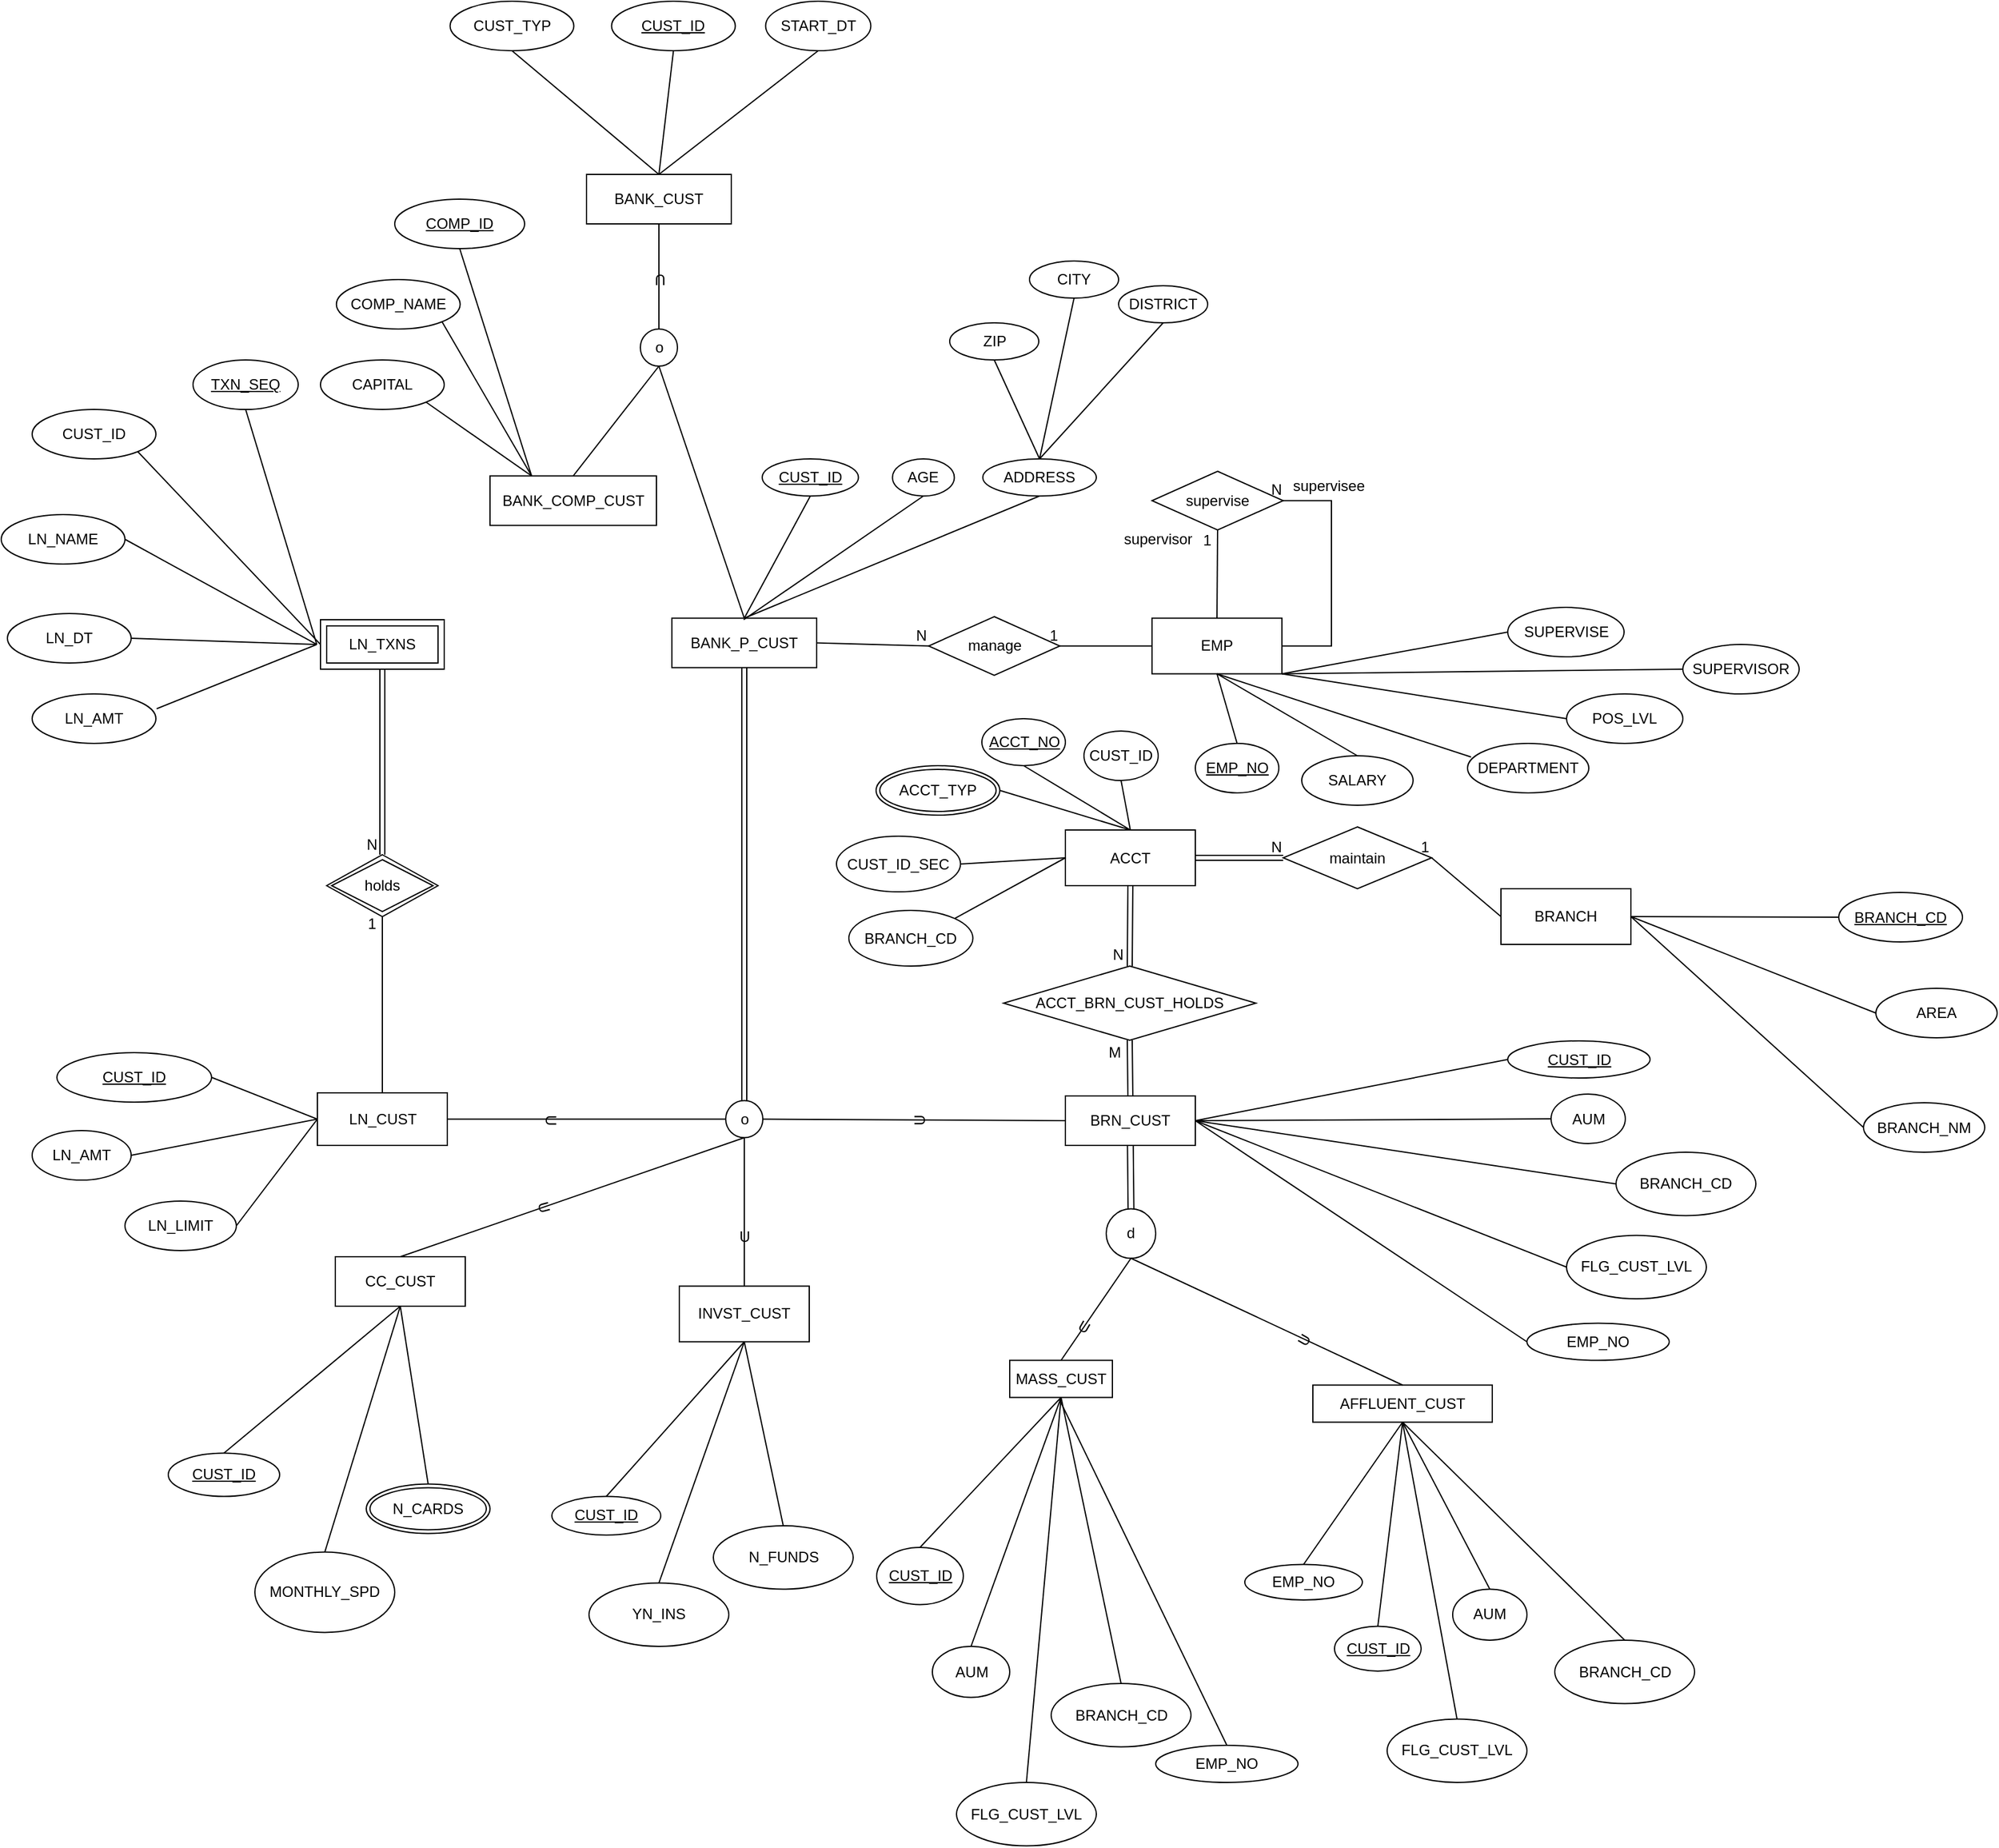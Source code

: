 <mxfile version="21.1.1" type="github">
  <diagram id="R2lEEEUBdFMjLlhIrx00" name="Page-1">
    <mxGraphModel dx="1760" dy="1614" grid="1" gridSize="10" guides="1" tooltips="1" connect="1" arrows="0" fold="1" page="1" pageScale="1" pageWidth="850" pageHeight="1100" math="0" shadow="0" extFonts="Permanent Marker^https://fonts.googleapis.com/css?family=Permanent+Marker">
      <root>
        <mxCell id="0" />
        <mxCell id="1" parent="0" />
        <mxCell id="X_ObQz0MvqeAvcVC8B-2-1" value="BANK_P_CUST" style="rounded=0;whiteSpace=wrap;html=1;" parent="1" vertex="1">
          <mxGeometry x="367" y="238.75" width="117" height="40" as="geometry" />
        </mxCell>
        <mxCell id="X_ObQz0MvqeAvcVC8B-2-3" value="CC_CUST" style="rounded=0;whiteSpace=wrap;html=1;" parent="1" vertex="1">
          <mxGeometry x="95" y="755" width="105" height="40" as="geometry" />
        </mxCell>
        <mxCell id="X_ObQz0MvqeAvcVC8B-2-4" value="BRN_CUST" style="rounded=0;whiteSpace=wrap;html=1;" parent="1" vertex="1">
          <mxGeometry x="685" y="625" width="105" height="40" as="geometry" />
        </mxCell>
        <mxCell id="X_ObQz0MvqeAvcVC8B-2-5" value="INVST_CUST" style="rounded=0;whiteSpace=wrap;html=1;" parent="1" vertex="1">
          <mxGeometry x="373" y="778.75" width="105" height="45" as="geometry" />
        </mxCell>
        <mxCell id="X_ObQz0MvqeAvcVC8B-2-6" value="o" style="ellipse;whiteSpace=wrap;html=1;aspect=fixed;" parent="1" vertex="1">
          <mxGeometry x="410.5" y="628.75" width="30" height="30" as="geometry" />
        </mxCell>
        <mxCell id="X_ObQz0MvqeAvcVC8B-2-7" value="" style="endArrow=none;html=1;rounded=0;entryX=0;entryY=0.5;entryDx=0;entryDy=0;exitX=1;exitY=0.5;exitDx=0;exitDy=0;" parent="1" source="X_ObQz0MvqeAvcVC8B-2-35" target="X_ObQz0MvqeAvcVC8B-2-6" edge="1">
          <mxGeometry width="50" height="50" relative="1" as="geometry">
            <mxPoint x="270" y="542.5" as="sourcePoint" />
            <mxPoint x="480" y="542.5" as="targetPoint" />
          </mxGeometry>
        </mxCell>
        <mxCell id="X_ObQz0MvqeAvcVC8B-2-8" value="" style="endArrow=none;html=1;rounded=0;entryX=0.5;entryY=1;entryDx=0;entryDy=0;exitX=0.5;exitY=0;exitDx=0;exitDy=0;" parent="1" source="X_ObQz0MvqeAvcVC8B-2-3" target="X_ObQz0MvqeAvcVC8B-2-6" edge="1">
          <mxGeometry width="50" height="50" relative="1" as="geometry">
            <mxPoint x="445" y="710" as="sourcePoint" />
            <mxPoint x="495" y="660" as="targetPoint" />
          </mxGeometry>
        </mxCell>
        <mxCell id="X_ObQz0MvqeAvcVC8B-2-11" value="" style="shape=link;html=1;rounded=0;entryX=0.5;entryY=1;entryDx=0;entryDy=0;exitX=0.5;exitY=0;exitDx=0;exitDy=0;" parent="1" source="X_ObQz0MvqeAvcVC8B-2-6" target="X_ObQz0MvqeAvcVC8B-2-1" edge="1">
          <mxGeometry width="100" relative="1" as="geometry">
            <mxPoint x="410" y="400" as="sourcePoint" />
            <mxPoint x="510" y="400" as="targetPoint" />
          </mxGeometry>
        </mxCell>
        <mxCell id="X_ObQz0MvqeAvcVC8B-2-12" value="&lt;u&gt;CUST_ID&lt;/u&gt;" style="ellipse;whiteSpace=wrap;html=1;" parent="1" vertex="1">
          <mxGeometry x="440" y="110" width="77.75" height="30" as="geometry" />
        </mxCell>
        <mxCell id="X_ObQz0MvqeAvcVC8B-2-13" value="AGE" style="ellipse;whiteSpace=wrap;html=1;" parent="1" vertex="1">
          <mxGeometry x="545.25" y="110" width="50" height="30" as="geometry" />
        </mxCell>
        <mxCell id="X_ObQz0MvqeAvcVC8B-2-14" value="ADDRESS" style="ellipse;whiteSpace=wrap;html=1;" parent="1" vertex="1">
          <mxGeometry x="618.25" y="110" width="91.75" height="30" as="geometry" />
        </mxCell>
        <mxCell id="X_ObQz0MvqeAvcVC8B-2-15" value="" style="endArrow=none;html=1;rounded=0;entryX=0.5;entryY=1;entryDx=0;entryDy=0;exitX=0.5;exitY=0;exitDx=0;exitDy=0;" parent="1" source="X_ObQz0MvqeAvcVC8B-2-1" target="X_ObQz0MvqeAvcVC8B-2-12" edge="1">
          <mxGeometry width="50" height="50" relative="1" as="geometry">
            <mxPoint x="430" y="420" as="sourcePoint" />
            <mxPoint x="480" y="370" as="targetPoint" />
          </mxGeometry>
        </mxCell>
        <mxCell id="X_ObQz0MvqeAvcVC8B-2-16" value="" style="endArrow=none;html=1;rounded=0;entryX=0.5;entryY=1;entryDx=0;entryDy=0;" parent="1" target="X_ObQz0MvqeAvcVC8B-2-13" edge="1">
          <mxGeometry width="50" height="50" relative="1" as="geometry">
            <mxPoint x="425" y="240" as="sourcePoint" />
            <mxPoint x="358" y="200" as="targetPoint" />
          </mxGeometry>
        </mxCell>
        <mxCell id="X_ObQz0MvqeAvcVC8B-2-17" value="" style="endArrow=none;html=1;rounded=0;entryX=0.5;entryY=1;entryDx=0;entryDy=0;exitX=0.5;exitY=0;exitDx=0;exitDy=0;" parent="1" source="X_ObQz0MvqeAvcVC8B-2-1" target="X_ObQz0MvqeAvcVC8B-2-14" edge="1">
          <mxGeometry width="50" height="50" relative="1" as="geometry">
            <mxPoint x="435" y="250" as="sourcePoint" />
            <mxPoint x="435" y="200" as="targetPoint" />
          </mxGeometry>
        </mxCell>
        <mxCell id="X_ObQz0MvqeAvcVC8B-2-24" value="d" style="ellipse;whiteSpace=wrap;html=1;aspect=fixed;" parent="1" vertex="1">
          <mxGeometry x="718" y="716.25" width="40" height="40" as="geometry" />
        </mxCell>
        <mxCell id="X_ObQz0MvqeAvcVC8B-2-25" value="MASS_CUST" style="rounded=0;whiteSpace=wrap;html=1;" parent="1" vertex="1">
          <mxGeometry x="640" y="838.75" width="83" height="30" as="geometry" />
        </mxCell>
        <mxCell id="X_ObQz0MvqeAvcVC8B-2-26" value="AFFLUENT_CUST" style="rounded=0;whiteSpace=wrap;html=1;" parent="1" vertex="1">
          <mxGeometry x="885" y="858.75" width="145" height="30" as="geometry" />
        </mxCell>
        <mxCell id="X_ObQz0MvqeAvcVC8B-2-27" value="" style="shape=link;html=1;rounded=0;entryX=0.5;entryY=1;entryDx=0;entryDy=0;width=4.667;exitX=0.5;exitY=0;exitDx=0;exitDy=0;" parent="1" source="X_ObQz0MvqeAvcVC8B-2-24" target="X_ObQz0MvqeAvcVC8B-2-4" edge="1">
          <mxGeometry width="100" relative="1" as="geometry">
            <mxPoint x="738" y="720" as="sourcePoint" />
            <mxPoint x="681" y="495" as="targetPoint" />
          </mxGeometry>
        </mxCell>
        <mxCell id="X_ObQz0MvqeAvcVC8B-2-28" value="" style="endArrow=none;html=1;rounded=0;entryX=0.5;entryY=1;entryDx=0;entryDy=0;exitX=0.5;exitY=0;exitDx=0;exitDy=0;" parent="1" source="X_ObQz0MvqeAvcVC8B-2-25" target="X_ObQz0MvqeAvcVC8B-2-24" edge="1">
          <mxGeometry width="50" height="50" relative="1" as="geometry">
            <mxPoint x="645" y="823.75" as="sourcePoint" />
            <mxPoint x="703" y="768.75" as="targetPoint" />
          </mxGeometry>
        </mxCell>
        <mxCell id="X_ObQz0MvqeAvcVC8B-2-35" value="LN_CUST" style="rounded=0;whiteSpace=wrap;html=1;" parent="1" vertex="1">
          <mxGeometry x="80.5" y="622.5" width="105" height="42.5" as="geometry" />
        </mxCell>
        <mxCell id="X_ObQz0MvqeAvcVC8B-2-36" value="&lt;u&gt;CUST_ID&lt;/u&gt;" style="ellipse;whiteSpace=wrap;html=1;" parent="1" vertex="1">
          <mxGeometry x="-130" y="590" width="125" height="40" as="geometry" />
        </mxCell>
        <mxCell id="X_ObQz0MvqeAvcVC8B-2-37" value="LN_AMT" style="ellipse;whiteSpace=wrap;html=1;" parent="1" vertex="1">
          <mxGeometry x="-150" y="653" width="80" height="40" as="geometry" />
        </mxCell>
        <mxCell id="X_ObQz0MvqeAvcVC8B-2-38" value="LN_LIMIT" style="ellipse;whiteSpace=wrap;html=1;" parent="1" vertex="1">
          <mxGeometry x="-75" y="710" width="90" height="40" as="geometry" />
        </mxCell>
        <mxCell id="X_ObQz0MvqeAvcVC8B-2-39" value="" style="endArrow=none;html=1;rounded=0;exitX=1;exitY=0.5;exitDx=0;exitDy=0;entryX=0;entryY=0.5;entryDx=0;entryDy=0;" parent="1" source="X_ObQz0MvqeAvcVC8B-2-36" target="X_ObQz0MvqeAvcVC8B-2-35" edge="1">
          <mxGeometry width="50" height="50" relative="1" as="geometry">
            <mxPoint x="425" y="640" as="sourcePoint" />
            <mxPoint x="475" y="590" as="targetPoint" />
          </mxGeometry>
        </mxCell>
        <mxCell id="X_ObQz0MvqeAvcVC8B-2-40" value="" style="endArrow=none;html=1;rounded=0;exitX=1;exitY=0.5;exitDx=0;exitDy=0;entryX=0;entryY=0.5;entryDx=0;entryDy=0;" parent="1" source="X_ObQz0MvqeAvcVC8B-2-37" target="X_ObQz0MvqeAvcVC8B-2-35" edge="1">
          <mxGeometry width="50" height="50" relative="1" as="geometry">
            <mxPoint x="95" y="625" as="sourcePoint" />
            <mxPoint x="135" y="670" as="targetPoint" />
          </mxGeometry>
        </mxCell>
        <mxCell id="X_ObQz0MvqeAvcVC8B-2-41" value="" style="endArrow=none;html=1;rounded=0;exitX=1;exitY=0.5;exitDx=0;exitDy=0;entryX=0;entryY=0.5;entryDx=0;entryDy=0;" parent="1" source="X_ObQz0MvqeAvcVC8B-2-38" target="X_ObQz0MvqeAvcVC8B-2-35" edge="1">
          <mxGeometry width="50" height="50" relative="1" as="geometry">
            <mxPoint x="99" y="678" as="sourcePoint" />
            <mxPoint x="135" y="670" as="targetPoint" />
          </mxGeometry>
        </mxCell>
        <mxCell id="X_ObQz0MvqeAvcVC8B-2-49" value="LN_AMT" style="ellipse;whiteSpace=wrap;html=1;" parent="1" vertex="1">
          <mxGeometry x="-150" y="300" width="100" height="40" as="geometry" />
        </mxCell>
        <mxCell id="X_ObQz0MvqeAvcVC8B-2-53" value="" style="endArrow=none;html=1;rounded=0;exitX=1;exitY=0.5;exitDx=0;exitDy=0;entryX=0;entryY=0.5;entryDx=0;entryDy=0;" parent="1" source="J5DV_cM6mvaHBMB3vJVb-1" edge="1">
          <mxGeometry width="50" height="50" relative="1" as="geometry">
            <mxPoint x="-74.883" y="189.237" as="sourcePoint" />
            <mxPoint x="80" y="260" as="targetPoint" />
          </mxGeometry>
        </mxCell>
        <mxCell id="X_ObQz0MvqeAvcVC8B-2-54" value="" style="endArrow=none;html=1;rounded=0;exitX=1;exitY=0.5;exitDx=0;exitDy=0;entryX=0;entryY=0.5;entryDx=0;entryDy=0;" parent="1" source="X_ObQz0MvqeAvcVC8B-2-110" edge="1">
          <mxGeometry width="50" height="50" relative="1" as="geometry">
            <mxPoint x="40" y="240" as="sourcePoint" />
            <mxPoint x="80" y="260" as="targetPoint" />
          </mxGeometry>
        </mxCell>
        <mxCell id="X_ObQz0MvqeAvcVC8B-2-55" value="" style="endArrow=none;html=1;rounded=0;exitX=1.006;exitY=0.3;exitDx=0;exitDy=0;entryX=0;entryY=0.5;entryDx=0;entryDy=0;exitPerimeter=0;" parent="1" source="X_ObQz0MvqeAvcVC8B-2-49" edge="1">
          <mxGeometry width="50" height="50" relative="1" as="geometry">
            <mxPoint x="50" y="255" as="sourcePoint" />
            <mxPoint x="80" y="260" as="targetPoint" />
          </mxGeometry>
        </mxCell>
        <mxCell id="X_ObQz0MvqeAvcVC8B-2-56" value="&lt;u&gt;CUST_ID&lt;/u&gt;" style="ellipse;whiteSpace=wrap;html=1;" parent="1" vertex="1">
          <mxGeometry x="-40" y="913.75" width="90" height="35" as="geometry" />
        </mxCell>
        <mxCell id="X_ObQz0MvqeAvcVC8B-2-57" value="MONTHLY_SPD" style="ellipse;whiteSpace=wrap;html=1;" parent="1" vertex="1">
          <mxGeometry x="30" y="993.75" width="113" height="65" as="geometry" />
        </mxCell>
        <mxCell id="X_ObQz0MvqeAvcVC8B-2-59" style="edgeStyle=orthogonalEdgeStyle;rounded=0;orthogonalLoop=1;jettySize=auto;html=1;exitX=0.5;exitY=1;exitDx=0;exitDy=0;" parent="1" edge="1">
          <mxGeometry relative="1" as="geometry">
            <mxPoint x="87.5" y="930" as="sourcePoint" />
            <mxPoint x="87.5" y="930" as="targetPoint" />
          </mxGeometry>
        </mxCell>
        <mxCell id="X_ObQz0MvqeAvcVC8B-2-60" value="" style="endArrow=none;html=1;rounded=0;exitX=0.5;exitY=1;exitDx=0;exitDy=0;entryX=0.5;entryY=0;entryDx=0;entryDy=0;" parent="1" source="X_ObQz0MvqeAvcVC8B-2-3" target="X_ObQz0MvqeAvcVC8B-2-56" edge="1">
          <mxGeometry width="50" height="50" relative="1" as="geometry">
            <mxPoint x="-62.5" y="562.5" as="sourcePoint" />
            <mxPoint x="-37.5" y="875" as="targetPoint" />
          </mxGeometry>
        </mxCell>
        <mxCell id="X_ObQz0MvqeAvcVC8B-2-61" value="" style="endArrow=none;html=1;rounded=0;exitX=0.5;exitY=1;exitDx=0;exitDy=0;entryX=0.5;entryY=0;entryDx=0;entryDy=0;" parent="1" source="X_ObQz0MvqeAvcVC8B-2-3" target="X_ObQz0MvqeAvcVC8B-2-57" edge="1">
          <mxGeometry width="50" height="50" relative="1" as="geometry">
            <mxPoint x="215.5" y="745" as="sourcePoint" />
            <mxPoint x="87.5" y="890" as="targetPoint" />
          </mxGeometry>
        </mxCell>
        <mxCell id="X_ObQz0MvqeAvcVC8B-2-62" value="" style="endArrow=none;html=1;rounded=0;entryX=0.5;entryY=0;entryDx=0;entryDy=0;exitX=0.5;exitY=1;exitDx=0;exitDy=0;" parent="1" source="X_ObQz0MvqeAvcVC8B-2-3" target="X_ObQz0MvqeAvcVC8B-2-81" edge="1">
          <mxGeometry width="50" height="50" relative="1" as="geometry">
            <mxPoint x="202.5" y="735" as="sourcePoint" />
            <mxPoint x="157.5" y="780" as="targetPoint" />
          </mxGeometry>
        </mxCell>
        <mxCell id="X_ObQz0MvqeAvcVC8B-2-65" value="&lt;u&gt;CUST_ID&lt;/u&gt;" style="ellipse;whiteSpace=wrap;html=1;" parent="1" vertex="1">
          <mxGeometry x="1042.5" y="580.5" width="115" height="30" as="geometry" />
        </mxCell>
        <mxCell id="X_ObQz0MvqeAvcVC8B-2-66" value="AUM" style="ellipse;whiteSpace=wrap;html=1;" parent="1" vertex="1">
          <mxGeometry x="1077.5" y="623.5" width="60" height="40" as="geometry" />
        </mxCell>
        <mxCell id="X_ObQz0MvqeAvcVC8B-2-68" value="" style="endArrow=none;html=1;rounded=0;entryX=1;entryY=0.5;entryDx=0;entryDy=0;exitX=0;exitY=0.5;exitDx=0;exitDy=0;" parent="1" source="X_ObQz0MvqeAvcVC8B-2-65" target="X_ObQz0MvqeAvcVC8B-2-4" edge="1">
          <mxGeometry width="50" height="50" relative="1" as="geometry">
            <mxPoint x="758" y="765" as="sourcePoint" />
            <mxPoint x="713" y="735" as="targetPoint" />
          </mxGeometry>
        </mxCell>
        <mxCell id="X_ObQz0MvqeAvcVC8B-2-69" value="" style="endArrow=none;html=1;rounded=0;entryX=1;entryY=0.5;entryDx=0;entryDy=0;exitX=0;exitY=0.5;exitDx=0;exitDy=0;" parent="1" source="X_ObQz0MvqeAvcVC8B-2-66" target="X_ObQz0MvqeAvcVC8B-2-4" edge="1">
          <mxGeometry width="50" height="50" relative="1" as="geometry">
            <mxPoint x="820" y="694.5" as="sourcePoint" />
            <mxPoint x="775" y="694.5" as="targetPoint" />
          </mxGeometry>
        </mxCell>
        <mxCell id="X_ObQz0MvqeAvcVC8B-2-71" value="" style="endArrow=none;html=1;rounded=0;entryX=1;entryY=0.5;entryDx=0;entryDy=0;exitX=0;exitY=0.5;exitDx=0;exitDy=0;" parent="1" source="J5DV_cM6mvaHBMB3vJVb-8" target="X_ObQz0MvqeAvcVC8B-2-4" edge="1">
          <mxGeometry width="50" height="50" relative="1" as="geometry">
            <mxPoint x="1057.5" y="690.5" as="sourcePoint" />
            <mxPoint x="800" y="658.75" as="targetPoint" />
          </mxGeometry>
        </mxCell>
        <mxCell id="X_ObQz0MvqeAvcVC8B-2-73" value="ZIP" style="ellipse;whiteSpace=wrap;html=1;" parent="1" vertex="1">
          <mxGeometry x="591.5" width="72" height="30" as="geometry" />
        </mxCell>
        <mxCell id="X_ObQz0MvqeAvcVC8B-2-74" value="CITY" style="ellipse;whiteSpace=wrap;html=1;" parent="1" vertex="1">
          <mxGeometry x="656" y="-50" width="72" height="30" as="geometry" />
        </mxCell>
        <mxCell id="X_ObQz0MvqeAvcVC8B-2-75" value="DISTRICT" style="ellipse;whiteSpace=wrap;html=1;" parent="1" vertex="1">
          <mxGeometry x="728" y="-30" width="72" height="30" as="geometry" />
        </mxCell>
        <mxCell id="X_ObQz0MvqeAvcVC8B-2-77" value="" style="endArrow=none;html=1;rounded=0;exitX=0.5;exitY=1;exitDx=0;exitDy=0;entryX=0.5;entryY=0;entryDx=0;entryDy=0;" parent="1" source="X_ObQz0MvqeAvcVC8B-2-73" target="X_ObQz0MvqeAvcVC8B-2-14" edge="1">
          <mxGeometry width="50" height="50" relative="1" as="geometry">
            <mxPoint x="670.75" y="40" as="sourcePoint" />
            <mxPoint x="695.25" y="120" as="targetPoint" />
          </mxGeometry>
        </mxCell>
        <mxCell id="X_ObQz0MvqeAvcVC8B-2-78" value="" style="endArrow=none;html=1;rounded=0;entryX=0.5;entryY=0;entryDx=0;entryDy=0;exitX=0.5;exitY=1;exitDx=0;exitDy=0;" parent="1" source="X_ObQz0MvqeAvcVC8B-2-74" target="X_ObQz0MvqeAvcVC8B-2-14" edge="1">
          <mxGeometry width="50" height="50" relative="1" as="geometry">
            <mxPoint x="715.25" y="75" as="sourcePoint" />
            <mxPoint x="689.25" y="124" as="targetPoint" />
          </mxGeometry>
        </mxCell>
        <mxCell id="X_ObQz0MvqeAvcVC8B-2-79" value="" style="endArrow=none;html=1;rounded=0;entryX=0.5;entryY=0;entryDx=0;entryDy=0;exitX=0.5;exitY=1;exitDx=0;exitDy=0;" parent="1" source="X_ObQz0MvqeAvcVC8B-2-75" target="X_ObQz0MvqeAvcVC8B-2-14" edge="1">
          <mxGeometry width="50" height="50" relative="1" as="geometry">
            <mxPoint x="715.25" y="115" as="sourcePoint" />
            <mxPoint x="700.25" y="135" as="targetPoint" />
          </mxGeometry>
        </mxCell>
        <mxCell id="X_ObQz0MvqeAvcVC8B-2-81" value="N_CARDS" style="ellipse;shape=doubleEllipse;margin=3;whiteSpace=wrap;html=1;align=center;" parent="1" vertex="1">
          <mxGeometry x="120" y="938.75" width="100" height="40" as="geometry" />
        </mxCell>
        <mxCell id="X_ObQz0MvqeAvcVC8B-2-83" value="&lt;u&gt;CUST_ID&lt;/u&gt;" style="ellipse;whiteSpace=wrap;html=1;" parent="1" vertex="1">
          <mxGeometry x="532.5" y="990" width="70" height="46.25" as="geometry" />
        </mxCell>
        <mxCell id="X_ObQz0MvqeAvcVC8B-2-84" value="AUM" style="ellipse;whiteSpace=wrap;html=1;" parent="1" vertex="1">
          <mxGeometry x="577.5" y="1070" width="62.5" height="41.25" as="geometry" />
        </mxCell>
        <mxCell id="X_ObQz0MvqeAvcVC8B-2-89" value="" style="endArrow=none;html=1;rounded=0;entryX=0.5;entryY=1;entryDx=0;entryDy=0;exitX=0.5;exitY=0;exitDx=0;exitDy=0;" parent="1" source="X_ObQz0MvqeAvcVC8B-2-83" target="X_ObQz0MvqeAvcVC8B-2-25" edge="1">
          <mxGeometry width="50" height="50" relative="1" as="geometry">
            <mxPoint x="575.5" y="878.75" as="sourcePoint" />
            <mxPoint x="627.5" y="848.75" as="targetPoint" />
          </mxGeometry>
        </mxCell>
        <mxCell id="X_ObQz0MvqeAvcVC8B-2-90" value="" style="endArrow=none;html=1;rounded=0;entryX=0.5;entryY=1;entryDx=0;entryDy=0;exitX=0.5;exitY=0;exitDx=0;exitDy=0;" parent="1" source="X_ObQz0MvqeAvcVC8B-2-84" target="X_ObQz0MvqeAvcVC8B-2-25" edge="1">
          <mxGeometry width="50" height="50" relative="1" as="geometry">
            <mxPoint x="640" y="908.75" as="sourcePoint" />
            <mxPoint x="721" y="838.75" as="targetPoint" />
          </mxGeometry>
        </mxCell>
        <mxCell id="X_ObQz0MvqeAvcVC8B-2-91" value="" style="endArrow=none;html=1;rounded=0;entryX=0.5;entryY=1;entryDx=0;entryDy=0;exitX=0.5;exitY=0;exitDx=0;exitDy=0;" parent="1" source="J5DV_cM6mvaHBMB3vJVb-4" target="X_ObQz0MvqeAvcVC8B-2-25" edge="1">
          <mxGeometry width="50" height="50" relative="1" as="geometry">
            <mxPoint x="655.125" y="1150" as="sourcePoint" />
            <mxPoint x="721" y="838.75" as="targetPoint" />
          </mxGeometry>
        </mxCell>
        <mxCell id="X_ObQz0MvqeAvcVC8B-2-92" value="&lt;u&gt;CUST_ID&lt;/u&gt;" style="ellipse;whiteSpace=wrap;html=1;" parent="1" vertex="1">
          <mxGeometry x="902.5" y="1053.75" width="70" height="36.25" as="geometry" />
        </mxCell>
        <mxCell id="X_ObQz0MvqeAvcVC8B-2-94" value="AUM" style="ellipse;whiteSpace=wrap;html=1;" parent="1" vertex="1">
          <mxGeometry x="998" y="1023.75" width="60" height="41.25" as="geometry" />
        </mxCell>
        <mxCell id="X_ObQz0MvqeAvcVC8B-2-95" value="" style="endArrow=none;html=1;rounded=0;entryX=0.5;entryY=1;entryDx=0;entryDy=0;exitX=0.5;exitY=0;exitDx=0;exitDy=0;" parent="1" source="X_ObQz0MvqeAvcVC8B-2-92" target="X_ObQz0MvqeAvcVC8B-2-26" edge="1">
          <mxGeometry width="50" height="50" relative="1" as="geometry">
            <mxPoint x="840" y="928.75" as="sourcePoint" />
            <mxPoint x="851" y="858.75" as="targetPoint" />
          </mxGeometry>
        </mxCell>
        <mxCell id="X_ObQz0MvqeAvcVC8B-2-96" value="" style="endArrow=none;html=1;rounded=0;entryX=0.5;entryY=1;entryDx=0;entryDy=0;exitX=0.5;exitY=0;exitDx=0;exitDy=0;" parent="1" source="J5DV_cM6mvaHBMB3vJVb-7" target="X_ObQz0MvqeAvcVC8B-2-26" edge="1">
          <mxGeometry width="50" height="50" relative="1" as="geometry">
            <mxPoint x="998.75" y="1150" as="sourcePoint" />
            <mxPoint x="948" y="858.75" as="targetPoint" />
          </mxGeometry>
        </mxCell>
        <mxCell id="X_ObQz0MvqeAvcVC8B-2-97" value="" style="endArrow=none;html=1;rounded=0;entryX=0.5;entryY=1;entryDx=0;entryDy=0;exitX=0.5;exitY=0;exitDx=0;exitDy=0;" parent="1" source="X_ObQz0MvqeAvcVC8B-2-94" target="X_ObQz0MvqeAvcVC8B-2-26" edge="1">
          <mxGeometry width="50" height="50" relative="1" as="geometry">
            <mxPoint x="1003" y="928.75" as="sourcePoint" />
            <mxPoint x="948" y="858.75" as="targetPoint" />
            <Array as="points" />
          </mxGeometry>
        </mxCell>
        <mxCell id="X_ObQz0MvqeAvcVC8B-2-98" value="&lt;u&gt;CUST_ID&lt;/u&gt;" style="ellipse;whiteSpace=wrap;html=1;" parent="1" vertex="1">
          <mxGeometry x="270" y="948.75" width="88" height="31.25" as="geometry" />
        </mxCell>
        <mxCell id="X_ObQz0MvqeAvcVC8B-2-99" value="YN_INS" style="ellipse;whiteSpace=wrap;html=1;" parent="1" vertex="1">
          <mxGeometry x="300" y="1018.75" width="113" height="51.25" as="geometry" />
        </mxCell>
        <mxCell id="X_ObQz0MvqeAvcVC8B-2-108" value="LN_TXNS" style="shape=ext;margin=3;double=1;whiteSpace=wrap;html=1;align=center;" parent="1" vertex="1">
          <mxGeometry x="83" y="240" width="100" height="40" as="geometry" />
        </mxCell>
        <mxCell id="X_ObQz0MvqeAvcVC8B-2-110" value="LN_DT" style="ellipse;whiteSpace=wrap;html=1;" parent="1" vertex="1">
          <mxGeometry x="-170" y="235" width="100" height="40" as="geometry" />
        </mxCell>
        <mxCell id="X_ObQz0MvqeAvcVC8B-2-125" value="holds" style="shape=rhombus;double=1;perimeter=rhombusPerimeter;whiteSpace=wrap;html=1;align=center;" parent="1" vertex="1">
          <mxGeometry x="88" y="430" width="90" height="50" as="geometry" />
        </mxCell>
        <mxCell id="X_ObQz0MvqeAvcVC8B-2-126" value="" style="endArrow=none;html=1;rounded=0;exitX=0.5;exitY=0;exitDx=0;exitDy=0;entryX=0.5;entryY=1;entryDx=0;entryDy=0;" parent="1" source="X_ObQz0MvqeAvcVC8B-2-35" target="X_ObQz0MvqeAvcVC8B-2-125" edge="1">
          <mxGeometry relative="1" as="geometry">
            <mxPoint x="175" y="377.5" as="sourcePoint" />
            <mxPoint x="127.5" y="417.4" as="targetPoint" />
          </mxGeometry>
        </mxCell>
        <mxCell id="X_ObQz0MvqeAvcVC8B-2-127" value="1" style="resizable=0;html=1;whiteSpace=wrap;align=right;verticalAlign=bottom;" parent="X_ObQz0MvqeAvcVC8B-2-126" connectable="0" vertex="1">
          <mxGeometry x="1" relative="1" as="geometry">
            <mxPoint x="-4" y="14" as="offset" />
          </mxGeometry>
        </mxCell>
        <mxCell id="X_ObQz0MvqeAvcVC8B-2-128" value="" style="shape=link;html=1;rounded=0;exitX=0.5;exitY=1;exitDx=0;exitDy=0;entryX=0.5;entryY=0;entryDx=0;entryDy=0;" parent="1" source="X_ObQz0MvqeAvcVC8B-2-108" target="X_ObQz0MvqeAvcVC8B-2-125" edge="1">
          <mxGeometry relative="1" as="geometry">
            <mxPoint x="180" y="330" as="sourcePoint" />
            <mxPoint x="340" y="330" as="targetPoint" />
          </mxGeometry>
        </mxCell>
        <mxCell id="X_ObQz0MvqeAvcVC8B-2-129" value="N" style="resizable=0;html=1;whiteSpace=wrap;align=right;verticalAlign=bottom;" parent="X_ObQz0MvqeAvcVC8B-2-128" connectable="0" vertex="1">
          <mxGeometry x="1" relative="1" as="geometry">
            <mxPoint x="-3" as="offset" />
          </mxGeometry>
        </mxCell>
        <mxCell id="X_ObQz0MvqeAvcVC8B-2-130" value="EMP" style="rounded=0;whiteSpace=wrap;html=1;" parent="1" vertex="1">
          <mxGeometry x="755" y="238.75" width="105" height="45" as="geometry" />
        </mxCell>
        <mxCell id="X_ObQz0MvqeAvcVC8B-2-132" value="manage" style="shape=rhombus;perimeter=rhombusPerimeter;whiteSpace=wrap;html=1;align=center;" parent="1" vertex="1">
          <mxGeometry x="574.5" y="237.5" width="106" height="47.5" as="geometry" />
        </mxCell>
        <mxCell id="X_ObQz0MvqeAvcVC8B-2-134" value="" style="endArrow=none;html=1;rounded=0;exitX=1;exitY=0.5;exitDx=0;exitDy=0;entryX=0;entryY=0.5;entryDx=0;entryDy=0;" parent="1" source="X_ObQz0MvqeAvcVC8B-2-1" target="X_ObQz0MvqeAvcVC8B-2-132" edge="1">
          <mxGeometry relative="1" as="geometry">
            <mxPoint x="492.5" y="285" as="sourcePoint" />
            <mxPoint x="652.5" y="285" as="targetPoint" />
          </mxGeometry>
        </mxCell>
        <mxCell id="X_ObQz0MvqeAvcVC8B-2-135" value="N" style="resizable=0;html=1;whiteSpace=wrap;align=right;verticalAlign=bottom;" parent="X_ObQz0MvqeAvcVC8B-2-134" connectable="0" vertex="1">
          <mxGeometry x="1" relative="1" as="geometry" />
        </mxCell>
        <mxCell id="X_ObQz0MvqeAvcVC8B-2-136" value="" style="endArrow=none;html=1;rounded=0;exitX=0;exitY=0.5;exitDx=0;exitDy=0;entryX=1;entryY=0.5;entryDx=0;entryDy=0;" parent="1" source="X_ObQz0MvqeAvcVC8B-2-130" target="X_ObQz0MvqeAvcVC8B-2-132" edge="1">
          <mxGeometry relative="1" as="geometry">
            <mxPoint x="300" y="340" as="sourcePoint" />
            <mxPoint x="460" y="340" as="targetPoint" />
          </mxGeometry>
        </mxCell>
        <mxCell id="X_ObQz0MvqeAvcVC8B-2-137" value="1" style="resizable=0;html=1;whiteSpace=wrap;align=right;verticalAlign=bottom;" parent="X_ObQz0MvqeAvcVC8B-2-136" connectable="0" vertex="1">
          <mxGeometry x="1" relative="1" as="geometry" />
        </mxCell>
        <mxCell id="X_ObQz0MvqeAvcVC8B-2-138" value="supervise" style="shape=rhombus;perimeter=rhombusPerimeter;whiteSpace=wrap;html=1;align=center;" parent="1" vertex="1">
          <mxGeometry x="755" y="120" width="106" height="47.5" as="geometry" />
        </mxCell>
        <mxCell id="X_ObQz0MvqeAvcVC8B-2-146" value="" style="endArrow=none;html=1;rounded=0;entryX=0.5;entryY=1;entryDx=0;entryDy=0;exitX=0.5;exitY=0;exitDx=0;exitDy=0;" parent="1" source="X_ObQz0MvqeAvcVC8B-2-130" target="X_ObQz0MvqeAvcVC8B-2-138" edge="1">
          <mxGeometry relative="1" as="geometry">
            <mxPoint x="740" y="340" as="sourcePoint" />
            <mxPoint x="900" y="340" as="targetPoint" />
          </mxGeometry>
        </mxCell>
        <mxCell id="X_ObQz0MvqeAvcVC8B-2-147" value="1" style="resizable=0;html=1;whiteSpace=wrap;align=right;verticalAlign=bottom;" parent="X_ObQz0MvqeAvcVC8B-2-146" connectable="0" vertex="1">
          <mxGeometry x="1" relative="1" as="geometry">
            <mxPoint x="-4" y="17" as="offset" />
          </mxGeometry>
        </mxCell>
        <mxCell id="X_ObQz0MvqeAvcVC8B-2-148" value="" style="endArrow=none;html=1;rounded=0;entryX=1;entryY=0.5;entryDx=0;entryDy=0;exitX=1;exitY=0.5;exitDx=0;exitDy=0;edgeStyle=orthogonalEdgeStyle;" parent="1" source="X_ObQz0MvqeAvcVC8B-2-130" target="X_ObQz0MvqeAvcVC8B-2-138" edge="1">
          <mxGeometry relative="1" as="geometry">
            <mxPoint x="740" y="340" as="sourcePoint" />
            <mxPoint x="900" y="340" as="targetPoint" />
            <Array as="points">
              <mxPoint x="900" y="261" />
              <mxPoint x="900" y="144" />
            </Array>
          </mxGeometry>
        </mxCell>
        <mxCell id="X_ObQz0MvqeAvcVC8B-2-149" value="N" style="resizable=0;html=1;whiteSpace=wrap;align=right;verticalAlign=bottom;" parent="X_ObQz0MvqeAvcVC8B-2-148" connectable="0" vertex="1">
          <mxGeometry x="1" relative="1" as="geometry" />
        </mxCell>
        <mxCell id="X_ObQz0MvqeAvcVC8B-2-150" value="supervisor" style="text;strokeColor=none;fillColor=none;align=center;verticalAlign=middle;spacingLeft=4;spacingRight=4;overflow=hidden;points=[[0,0.5],[1,0.5]];portConstraint=eastwest;rotatable=0;whiteSpace=wrap;html=1;" parent="1" vertex="1">
          <mxGeometry x="720" y="160" width="80" height="30" as="geometry" />
        </mxCell>
        <mxCell id="X_ObQz0MvqeAvcVC8B-2-151" value="supervisee" style="text;strokeColor=none;fillColor=none;align=center;verticalAlign=middle;spacingLeft=4;spacingRight=4;overflow=hidden;points=[[0,0.5],[1,0.5]];portConstraint=eastwest;rotatable=0;whiteSpace=wrap;html=1;" parent="1" vertex="1">
          <mxGeometry x="858" y="117" width="80" height="30" as="geometry" />
        </mxCell>
        <mxCell id="X_ObQz0MvqeAvcVC8B-2-152" value="ACCT" style="rounded=0;whiteSpace=wrap;html=1;" parent="1" vertex="1">
          <mxGeometry x="685" y="410" width="105" height="45" as="geometry" />
        </mxCell>
        <mxCell id="X_ObQz0MvqeAvcVC8B-2-153" value="ACCT_BRN_CUST_HOLDS" style="shape=rhombus;perimeter=rhombusPerimeter;whiteSpace=wrap;html=1;align=center;" parent="1" vertex="1">
          <mxGeometry x="635" y="520" width="204" height="60" as="geometry" />
        </mxCell>
        <mxCell id="X_ObQz0MvqeAvcVC8B-2-154" value="" style="endArrow=none;html=1;rounded=0;entryX=0.5;entryY=0;entryDx=0;entryDy=0;exitX=0.5;exitY=1;exitDx=0;exitDy=0;" parent="1" source="X_ObQz0MvqeAvcVC8B-2-5" target="X_ObQz0MvqeAvcVC8B-2-98" edge="1">
          <mxGeometry width="50" height="50" relative="1" as="geometry">
            <mxPoint x="215.75" y="820" as="sourcePoint" />
            <mxPoint x="257.75" y="920" as="targetPoint" />
          </mxGeometry>
        </mxCell>
        <mxCell id="X_ObQz0MvqeAvcVC8B-2-155" value="" style="endArrow=none;html=1;rounded=0;entryX=0.5;entryY=0;entryDx=0;entryDy=0;exitX=0.5;exitY=1;exitDx=0;exitDy=0;" parent="1" source="X_ObQz0MvqeAvcVC8B-2-5" target="X_ObQz0MvqeAvcVC8B-2-99" edge="1">
          <mxGeometry width="50" height="50" relative="1" as="geometry">
            <mxPoint x="430.75" y="835" as="sourcePoint" />
            <mxPoint x="372.75" y="925" as="targetPoint" />
          </mxGeometry>
        </mxCell>
        <mxCell id="X_ObQz0MvqeAvcVC8B-2-156" value="" style="endArrow=none;html=1;rounded=0;entryX=0.5;entryY=0;entryDx=0;entryDy=0;exitX=0.5;exitY=1;exitDx=0;exitDy=0;" parent="1" source="X_ObQz0MvqeAvcVC8B-2-5" target="J5DV_cM6mvaHBMB3vJVb-3" edge="1">
          <mxGeometry width="50" height="50" relative="1" as="geometry">
            <mxPoint x="430.75" y="835" as="sourcePoint" />
            <mxPoint x="438" y="963.75" as="targetPoint" />
          </mxGeometry>
        </mxCell>
        <mxCell id="X_ObQz0MvqeAvcVC8B-2-157" value="" style="endArrow=none;html=1;rounded=0;entryX=0.5;entryY=0;entryDx=0;entryDy=0;exitX=0.5;exitY=1;exitDx=0;exitDy=0;" parent="1" source="X_ObQz0MvqeAvcVC8B-2-6" target="X_ObQz0MvqeAvcVC8B-2-5" edge="1">
          <mxGeometry width="50" height="50" relative="1" as="geometry">
            <mxPoint x="373" y="820" as="sourcePoint" />
            <mxPoint x="358" y="980" as="targetPoint" />
          </mxGeometry>
        </mxCell>
        <mxCell id="X_ObQz0MvqeAvcVC8B-2-158" value="" style="endArrow=none;html=1;rounded=0;entryX=0;entryY=0.5;entryDx=0;entryDy=0;exitX=1;exitY=0.5;exitDx=0;exitDy=0;" parent="1" source="X_ObQz0MvqeAvcVC8B-2-6" target="X_ObQz0MvqeAvcVC8B-2-4" edge="1">
          <mxGeometry width="50" height="50" relative="1" as="geometry">
            <mxPoint x="440.5" y="690" as="sourcePoint" />
            <mxPoint x="665.5" y="690" as="targetPoint" />
          </mxGeometry>
        </mxCell>
        <mxCell id="X_ObQz0MvqeAvcVC8B-2-166" value="" style="shape=link;html=1;rounded=0;exitX=0.5;exitY=1;exitDx=0;exitDy=0;entryX=0.5;entryY=0;entryDx=0;entryDy=0;" parent="1" source="X_ObQz0MvqeAvcVC8B-2-152" target="X_ObQz0MvqeAvcVC8B-2-153" edge="1">
          <mxGeometry relative="1" as="geometry">
            <mxPoint x="670" y="490" as="sourcePoint" />
            <mxPoint x="830" y="490" as="targetPoint" />
          </mxGeometry>
        </mxCell>
        <mxCell id="X_ObQz0MvqeAvcVC8B-2-168" value="N" style="resizable=0;html=1;whiteSpace=wrap;align=right;verticalAlign=bottom;" parent="X_ObQz0MvqeAvcVC8B-2-166" connectable="0" vertex="1">
          <mxGeometry x="1" relative="1" as="geometry">
            <mxPoint x="-4" as="offset" />
          </mxGeometry>
        </mxCell>
        <mxCell id="X_ObQz0MvqeAvcVC8B-2-169" value="" style="shape=link;html=1;rounded=0;exitX=0.5;exitY=1;exitDx=0;exitDy=0;entryX=0.5;entryY=0;entryDx=0;entryDy=0;" parent="1" source="X_ObQz0MvqeAvcVC8B-2-153" target="X_ObQz0MvqeAvcVC8B-2-4" edge="1">
          <mxGeometry relative="1" as="geometry">
            <mxPoint x="670" y="490" as="sourcePoint" />
            <mxPoint x="830" y="490" as="targetPoint" />
          </mxGeometry>
        </mxCell>
        <mxCell id="X_ObQz0MvqeAvcVC8B-2-170" value="M" style="resizable=0;html=1;whiteSpace=wrap;align=left;verticalAlign=bottom;" parent="X_ObQz0MvqeAvcVC8B-2-169" connectable="0" vertex="1">
          <mxGeometry x="-1" relative="1" as="geometry">
            <mxPoint x="-19" y="18" as="offset" />
          </mxGeometry>
        </mxCell>
        <mxCell id="X_ObQz0MvqeAvcVC8B-2-172" value="BRANCH" style="rounded=0;whiteSpace=wrap;html=1;" parent="1" vertex="1">
          <mxGeometry x="1037" y="457.5" width="105" height="45" as="geometry" />
        </mxCell>
        <mxCell id="X_ObQz0MvqeAvcVC8B-2-173" value="maintain" style="shape=rhombus;perimeter=rhombusPerimeter;whiteSpace=wrap;html=1;align=center;" parent="1" vertex="1">
          <mxGeometry x="861" y="407.5" width="120" height="50" as="geometry" />
        </mxCell>
        <mxCell id="X_ObQz0MvqeAvcVC8B-2-176" value="" style="endArrow=none;html=1;rounded=0;exitX=0;exitY=0.5;exitDx=0;exitDy=0;entryX=1;entryY=0.5;entryDx=0;entryDy=0;" parent="1" source="X_ObQz0MvqeAvcVC8B-2-172" target="X_ObQz0MvqeAvcVC8B-2-173" edge="1">
          <mxGeometry relative="1" as="geometry">
            <mxPoint x="670" y="390" as="sourcePoint" />
            <mxPoint x="830" y="390" as="targetPoint" />
          </mxGeometry>
        </mxCell>
        <mxCell id="X_ObQz0MvqeAvcVC8B-2-177" value="1" style="resizable=0;html=1;whiteSpace=wrap;align=right;verticalAlign=bottom;" parent="X_ObQz0MvqeAvcVC8B-2-176" connectable="0" vertex="1">
          <mxGeometry x="1" relative="1" as="geometry" />
        </mxCell>
        <mxCell id="X_ObQz0MvqeAvcVC8B-2-178" value="&lt;u&gt;ACCT_NO&lt;/u&gt;" style="ellipse;whiteSpace=wrap;html=1;" parent="1" vertex="1">
          <mxGeometry x="617.5" y="320" width="67.5" height="38" as="geometry" />
        </mxCell>
        <mxCell id="X_ObQz0MvqeAvcVC8B-2-179" value="CUST_ID" style="ellipse;whiteSpace=wrap;html=1;" parent="1" vertex="1">
          <mxGeometry x="700" y="330" width="60" height="40" as="geometry" />
        </mxCell>
        <mxCell id="X_ObQz0MvqeAvcVC8B-2-180" value="ACCT_TYP" style="ellipse;shape=doubleEllipse;margin=3;whiteSpace=wrap;html=1;align=center;" parent="1" vertex="1">
          <mxGeometry x="532" y="358" width="100" height="40" as="geometry" />
        </mxCell>
        <mxCell id="X_ObQz0MvqeAvcVC8B-2-181" value="" style="endArrow=none;html=1;rounded=0;exitX=0.5;exitY=1;exitDx=0;exitDy=0;entryX=0.5;entryY=0;entryDx=0;entryDy=0;" parent="1" source="X_ObQz0MvqeAvcVC8B-2-179" target="X_ObQz0MvqeAvcVC8B-2-152" edge="1">
          <mxGeometry relative="1" as="geometry">
            <mxPoint x="670" y="560" as="sourcePoint" />
            <mxPoint x="830" y="560" as="targetPoint" />
          </mxGeometry>
        </mxCell>
        <mxCell id="X_ObQz0MvqeAvcVC8B-2-182" value="" style="endArrow=none;html=1;rounded=0;exitX=0.5;exitY=1;exitDx=0;exitDy=0;entryX=0.5;entryY=0;entryDx=0;entryDy=0;" parent="1" source="X_ObQz0MvqeAvcVC8B-2-178" target="X_ObQz0MvqeAvcVC8B-2-152" edge="1">
          <mxGeometry relative="1" as="geometry">
            <mxPoint x="740" y="380" as="sourcePoint" />
            <mxPoint x="748" y="420" as="targetPoint" />
          </mxGeometry>
        </mxCell>
        <mxCell id="X_ObQz0MvqeAvcVC8B-2-183" value="" style="endArrow=none;html=1;rounded=0;exitX=1;exitY=0.5;exitDx=0;exitDy=0;entryX=0.5;entryY=0;entryDx=0;entryDy=0;" parent="1" source="X_ObQz0MvqeAvcVC8B-2-180" target="X_ObQz0MvqeAvcVC8B-2-152" edge="1">
          <mxGeometry relative="1" as="geometry">
            <mxPoint x="661" y="368" as="sourcePoint" />
            <mxPoint x="748" y="420" as="targetPoint" />
          </mxGeometry>
        </mxCell>
        <mxCell id="X_ObQz0MvqeAvcVC8B-2-184" value="&lt;u&gt;BRANCH_CD&lt;/u&gt;" style="ellipse;whiteSpace=wrap;html=1;" parent="1" vertex="1">
          <mxGeometry x="1310" y="460.5" width="100" height="40" as="geometry" />
        </mxCell>
        <mxCell id="X_ObQz0MvqeAvcVC8B-2-185" value="AREA" style="ellipse;whiteSpace=wrap;html=1;" parent="1" vertex="1">
          <mxGeometry x="1340" y="538" width="98" height="40" as="geometry" />
        </mxCell>
        <mxCell id="X_ObQz0MvqeAvcVC8B-2-188" value="BRANCH_NM" style="ellipse;whiteSpace=wrap;html=1;" parent="1" vertex="1">
          <mxGeometry x="1330" y="630.5" width="98" height="40" as="geometry" />
        </mxCell>
        <mxCell id="X_ObQz0MvqeAvcVC8B-2-191" value="" style="endArrow=none;html=1;rounded=0;entryX=0;entryY=0.5;entryDx=0;entryDy=0;exitX=1;exitY=0.5;exitDx=0;exitDy=0;" parent="1" source="X_ObQz0MvqeAvcVC8B-2-172" target="X_ObQz0MvqeAvcVC8B-2-184" edge="1">
          <mxGeometry relative="1" as="geometry">
            <mxPoint x="670" y="560" as="sourcePoint" />
            <mxPoint x="830" y="560" as="targetPoint" />
          </mxGeometry>
        </mxCell>
        <mxCell id="X_ObQz0MvqeAvcVC8B-2-192" value="" style="endArrow=none;html=1;rounded=0;entryX=0;entryY=0.5;entryDx=0;entryDy=0;exitX=1;exitY=0.5;exitDx=0;exitDy=0;" parent="1" source="X_ObQz0MvqeAvcVC8B-2-172" target="X_ObQz0MvqeAvcVC8B-2-185" edge="1">
          <mxGeometry relative="1" as="geometry">
            <mxPoint x="1165" y="442" as="sourcePoint" />
            <mxPoint x="1210" y="360" as="targetPoint" />
          </mxGeometry>
        </mxCell>
        <mxCell id="X_ObQz0MvqeAvcVC8B-2-193" value="" style="endArrow=none;html=1;rounded=0;entryX=0;entryY=0.5;entryDx=0;entryDy=0;exitX=1;exitY=0.5;exitDx=0;exitDy=0;" parent="1" source="X_ObQz0MvqeAvcVC8B-2-172" target="X_ObQz0MvqeAvcVC8B-2-188" edge="1">
          <mxGeometry relative="1" as="geometry">
            <mxPoint x="1165" y="442" as="sourcePoint" />
            <mxPoint x="1240" y="438" as="targetPoint" />
          </mxGeometry>
        </mxCell>
        <mxCell id="X_ObQz0MvqeAvcVC8B-2-194" value="" style="shape=link;html=1;rounded=0;entryX=0;entryY=0.5;entryDx=0;entryDy=0;exitX=1;exitY=0.5;exitDx=0;exitDy=0;" parent="1" source="X_ObQz0MvqeAvcVC8B-2-152" target="X_ObQz0MvqeAvcVC8B-2-173" edge="1">
          <mxGeometry relative="1" as="geometry">
            <mxPoint x="670" y="640" as="sourcePoint" />
            <mxPoint x="830" y="640" as="targetPoint" />
          </mxGeometry>
        </mxCell>
        <mxCell id="X_ObQz0MvqeAvcVC8B-2-195" value="N" style="resizable=0;html=1;whiteSpace=wrap;align=right;verticalAlign=bottom;" parent="X_ObQz0MvqeAvcVC8B-2-194" connectable="0" vertex="1">
          <mxGeometry x="1" relative="1" as="geometry" />
        </mxCell>
        <mxCell id="X_ObQz0MvqeAvcVC8B-2-203" value="U" style="text;html=1;strokeColor=none;fillColor=none;align=center;verticalAlign=middle;whiteSpace=wrap;rounded=0;rotation=90;" parent="1" vertex="1">
          <mxGeometry x="250" y="622.5" width="38.12" height="44.75" as="geometry" />
        </mxCell>
        <mxCell id="X_ObQz0MvqeAvcVC8B-2-204" value="U" style="text;html=1;strokeColor=none;fillColor=none;align=center;verticalAlign=middle;whiteSpace=wrap;rounded=0;rotation=75;" parent="1" vertex="1">
          <mxGeometry x="238.12" y="693" width="50" height="44.75" as="geometry" />
        </mxCell>
        <mxCell id="X_ObQz0MvqeAvcVC8B-2-205" value="U" style="text;html=1;strokeColor=none;fillColor=none;align=center;verticalAlign=middle;whiteSpace=wrap;rounded=0;rotation=0;" parent="1" vertex="1">
          <mxGeometry x="400.5" y="716.25" width="50" height="44.75" as="geometry" />
        </mxCell>
        <mxCell id="X_ObQz0MvqeAvcVC8B-2-207" value="U" style="text;html=1;strokeColor=none;fillColor=none;align=center;verticalAlign=middle;whiteSpace=wrap;rounded=0;rotation=-90;" parent="1" vertex="1">
          <mxGeometry x="542.5" y="619.5" width="50" height="51" as="geometry" />
        </mxCell>
        <mxCell id="X_ObQz0MvqeAvcVC8B-2-209" value="U" style="text;html=1;strokeColor=none;fillColor=none;align=center;verticalAlign=middle;whiteSpace=wrap;rounded=0;rotation=30;" parent="1" vertex="1">
          <mxGeometry x="675.25" y="786.75" width="50" height="51" as="geometry" />
        </mxCell>
        <mxCell id="M4s5TThnSfctJDCdHLJB-1" value="&lt;u&gt;EMP_NO&lt;/u&gt;" style="ellipse;whiteSpace=wrap;html=1;" parent="1" vertex="1">
          <mxGeometry x="790" y="340" width="67.5" height="40" as="geometry" />
        </mxCell>
        <mxCell id="M4s5TThnSfctJDCdHLJB-2" value="SALARY" style="ellipse;whiteSpace=wrap;html=1;" parent="1" vertex="1">
          <mxGeometry x="876" y="350" width="90" height="40" as="geometry" />
        </mxCell>
        <mxCell id="M4s5TThnSfctJDCdHLJB-5" value="" style="endArrow=none;html=1;rounded=0;exitX=0.5;exitY=1;exitDx=0;exitDy=0;entryX=0.5;entryY=0;entryDx=0;entryDy=0;" parent="1" source="X_ObQz0MvqeAvcVC8B-2-130" target="M4s5TThnSfctJDCdHLJB-1" edge="1">
          <mxGeometry relative="1" as="geometry">
            <mxPoint x="740" y="380" as="sourcePoint" />
            <mxPoint x="748" y="420" as="targetPoint" />
          </mxGeometry>
        </mxCell>
        <mxCell id="M4s5TThnSfctJDCdHLJB-6" value="" style="endArrow=none;html=1;rounded=0;exitX=0.5;exitY=1;exitDx=0;exitDy=0;entryX=0.5;entryY=0;entryDx=0;entryDy=0;" parent="1" source="X_ObQz0MvqeAvcVC8B-2-130" target="M4s5TThnSfctJDCdHLJB-2" edge="1">
          <mxGeometry relative="1" as="geometry">
            <mxPoint x="818" y="294" as="sourcePoint" />
            <mxPoint x="834" y="350" as="targetPoint" />
          </mxGeometry>
        </mxCell>
        <mxCell id="M4s5TThnSfctJDCdHLJB-7" value="" style="endArrow=none;html=1;rounded=0;exitX=0.5;exitY=1;exitDx=0;exitDy=0;entryX=0.029;entryY=0.275;entryDx=0;entryDy=0;entryPerimeter=0;" parent="1" source="X_ObQz0MvqeAvcVC8B-2-130" target="J5DV_cM6mvaHBMB3vJVb-10" edge="1">
          <mxGeometry relative="1" as="geometry">
            <mxPoint x="818" y="294" as="sourcePoint" />
            <mxPoint x="1000" y="360" as="targetPoint" />
          </mxGeometry>
        </mxCell>
        <mxCell id="M4s5TThnSfctJDCdHLJB-9" value="&lt;u&gt;TXN_SEQ&lt;/u&gt;" style="ellipse;whiteSpace=wrap;html=1;" parent="1" vertex="1">
          <mxGeometry x="-20" y="30" width="85" height="40" as="geometry" />
        </mxCell>
        <mxCell id="M4s5TThnSfctJDCdHLJB-10" value="" style="endArrow=none;html=1;rounded=0;exitX=0.5;exitY=1;exitDx=0;exitDy=0;" parent="1" source="M4s5TThnSfctJDCdHLJB-9" edge="1">
          <mxGeometry width="50" height="50" relative="1" as="geometry">
            <mxPoint x="35" y="190" as="sourcePoint" />
            <mxPoint x="80" y="260" as="targetPoint" />
          </mxGeometry>
        </mxCell>
        <mxCell id="Te1LY6DuS1yLmi-bnfxk-1" value="CUST_ID_SEC" style="ellipse;whiteSpace=wrap;html=1;" parent="1" vertex="1">
          <mxGeometry x="500" y="415" width="100.25" height="45" as="geometry" />
        </mxCell>
        <mxCell id="Te1LY6DuS1yLmi-bnfxk-2" value="" style="endArrow=none;html=1;rounded=0;exitX=1;exitY=0.5;exitDx=0;exitDy=0;entryX=0;entryY=0.5;entryDx=0;entryDy=0;" parent="1" source="Te1LY6DuS1yLmi-bnfxk-1" target="X_ObQz0MvqeAvcVC8B-2-152" edge="1">
          <mxGeometry relative="1" as="geometry">
            <mxPoint x="642" y="388" as="sourcePoint" />
            <mxPoint x="748" y="420" as="targetPoint" />
          </mxGeometry>
        </mxCell>
        <mxCell id="Te1LY6DuS1yLmi-bnfxk-3" value="BRANCH_CD" style="ellipse;whiteSpace=wrap;html=1;" parent="1" vertex="1">
          <mxGeometry x="510" y="475" width="100.25" height="45" as="geometry" />
        </mxCell>
        <mxCell id="Te1LY6DuS1yLmi-bnfxk-4" value="" style="endArrow=none;html=1;rounded=0;exitX=1;exitY=0;exitDx=0;exitDy=0;entryX=0;entryY=0.5;entryDx=0;entryDy=0;" parent="1" source="Te1LY6DuS1yLmi-bnfxk-3" target="X_ObQz0MvqeAvcVC8B-2-152" edge="1">
          <mxGeometry relative="1" as="geometry">
            <mxPoint x="610" y="448" as="sourcePoint" />
            <mxPoint x="695" y="443" as="targetPoint" />
          </mxGeometry>
        </mxCell>
        <mxCell id="Te1LY6DuS1yLmi-bnfxk-7" value="" style="endArrow=none;html=1;rounded=0;exitX=0;exitY=0.5;exitDx=0;exitDy=0;entryX=1;entryY=0.5;entryDx=0;entryDy=0;" parent="1" source="J5DV_cM6mvaHBMB3vJVb-9" target="X_ObQz0MvqeAvcVC8B-2-4" edge="1">
          <mxGeometry width="50" height="50" relative="1" as="geometry">
            <mxPoint x="1072.5" y="750" as="sourcePoint" />
            <mxPoint x="800" y="670" as="targetPoint" />
          </mxGeometry>
        </mxCell>
        <mxCell id="Te1LY6DuS1yLmi-bnfxk-9" value="" style="endArrow=none;html=1;rounded=0;entryX=0.5;entryY=1;entryDx=0;entryDy=0;exitX=0.5;exitY=0;exitDx=0;exitDy=0;" parent="1" source="X_ObQz0MvqeAvcVC8B-2-26" target="X_ObQz0MvqeAvcVC8B-2-24" edge="1">
          <mxGeometry width="50" height="50" relative="1" as="geometry">
            <mxPoint x="692" y="849" as="sourcePoint" />
            <mxPoint x="748" y="766" as="targetPoint" />
          </mxGeometry>
        </mxCell>
        <mxCell id="Te1LY6DuS1yLmi-bnfxk-10" value="U" style="text;html=1;strokeColor=none;fillColor=none;align=center;verticalAlign=middle;whiteSpace=wrap;rounded=0;rotation=-60;" parent="1" vertex="1">
          <mxGeometry x="852.5" y="797" width="50" height="51" as="geometry" />
        </mxCell>
        <mxCell id="Te1LY6DuS1yLmi-bnfxk-12" value="" style="endArrow=none;html=1;rounded=0;entryX=0.5;entryY=1;entryDx=0;entryDy=0;exitX=0.5;exitY=0;exitDx=0;exitDy=0;" parent="1" source="J5DV_cM6mvaHBMB3vJVb-5" target="X_ObQz0MvqeAvcVC8B-2-25" edge="1">
          <mxGeometry width="50" height="50" relative="1" as="geometry">
            <mxPoint x="727.25" y="1090" as="sourcePoint" />
            <mxPoint x="692" y="879" as="targetPoint" />
          </mxGeometry>
        </mxCell>
        <mxCell id="Te1LY6DuS1yLmi-bnfxk-15" value="" style="endArrow=none;html=1;rounded=0;entryX=0.5;entryY=1;entryDx=0;entryDy=0;exitX=0.5;exitY=0;exitDx=0;exitDy=0;" parent="1" source="J5DV_cM6mvaHBMB3vJVb-6" target="X_ObQz0MvqeAvcVC8B-2-26" edge="1">
          <mxGeometry width="50" height="50" relative="1" as="geometry">
            <mxPoint x="1123" y="1050" as="sourcePoint" />
            <mxPoint x="968" y="899" as="targetPoint" />
            <Array as="points" />
          </mxGeometry>
        </mxCell>
        <mxCell id="Te1LY6DuS1yLmi-bnfxk-17" value="CUST_ID" style="ellipse;whiteSpace=wrap;html=1;" parent="1" vertex="1">
          <mxGeometry x="-150" y="70" width="100" height="40" as="geometry" />
        </mxCell>
        <mxCell id="Te1LY6DuS1yLmi-bnfxk-18" value="" style="endArrow=none;html=1;rounded=0;exitX=1;exitY=1;exitDx=0;exitDy=0;entryX=0;entryY=0.5;entryDx=0;entryDy=0;" parent="1" source="Te1LY6DuS1yLmi-bnfxk-17" target="X_ObQz0MvqeAvcVC8B-2-108" edge="1">
          <mxGeometry width="50" height="50" relative="1" as="geometry">
            <mxPoint x="33" y="80" as="sourcePoint" />
            <mxPoint x="90" y="270" as="targetPoint" />
          </mxGeometry>
        </mxCell>
        <mxCell id="KDWYgOWKnUXuaU6hqq_P-1" value="POS_LVL" style="ellipse;whiteSpace=wrap;html=1;" parent="1" vertex="1">
          <mxGeometry x="1090" y="300" width="94" height="40" as="geometry" />
        </mxCell>
        <mxCell id="KDWYgOWKnUXuaU6hqq_P-2" value="SUPERVISOR" style="ellipse;whiteSpace=wrap;html=1;" parent="1" vertex="1">
          <mxGeometry x="1184" y="260" width="94" height="40" as="geometry" />
        </mxCell>
        <mxCell id="KDWYgOWKnUXuaU6hqq_P-3" value="SUPERVISE" style="ellipse;whiteSpace=wrap;html=1;" parent="1" vertex="1">
          <mxGeometry x="1042.5" y="230" width="94" height="40" as="geometry" />
        </mxCell>
        <mxCell id="KDWYgOWKnUXuaU6hqq_P-4" value="" style="endArrow=none;html=1;rounded=0;entryX=0;entryY=0.5;entryDx=0;entryDy=0;exitX=1;exitY=1;exitDx=0;exitDy=0;" parent="1" source="X_ObQz0MvqeAvcVC8B-2-130" target="KDWYgOWKnUXuaU6hqq_P-3" edge="1">
          <mxGeometry relative="1" as="geometry">
            <mxPoint x="860" y="260" as="sourcePoint" />
            <mxPoint x="1010" y="370" as="targetPoint" />
          </mxGeometry>
        </mxCell>
        <mxCell id="KDWYgOWKnUXuaU6hqq_P-5" value="" style="endArrow=none;html=1;rounded=0;entryX=0;entryY=0.5;entryDx=0;entryDy=0;exitX=1;exitY=1;exitDx=0;exitDy=0;" parent="1" source="X_ObQz0MvqeAvcVC8B-2-130" target="KDWYgOWKnUXuaU6hqq_P-2" edge="1">
          <mxGeometry relative="1" as="geometry">
            <mxPoint x="870" y="270" as="sourcePoint" />
            <mxPoint x="1016" y="230" as="targetPoint" />
          </mxGeometry>
        </mxCell>
        <mxCell id="KDWYgOWKnUXuaU6hqq_P-6" value="" style="endArrow=none;html=1;rounded=0;entryX=0;entryY=0.5;entryDx=0;entryDy=0;exitX=1;exitY=1;exitDx=0;exitDy=0;" parent="1" source="X_ObQz0MvqeAvcVC8B-2-130" target="KDWYgOWKnUXuaU6hqq_P-1" edge="1">
          <mxGeometry relative="1" as="geometry">
            <mxPoint x="870" y="271" as="sourcePoint" />
            <mxPoint x="1080" y="274" as="targetPoint" />
          </mxGeometry>
        </mxCell>
        <mxCell id="KDWYgOWKnUXuaU6hqq_P-7" value="EMP_NO" style="ellipse;whiteSpace=wrap;html=1;" parent="1" vertex="1">
          <mxGeometry x="1058" y="808.75" width="115" height="30" as="geometry" />
        </mxCell>
        <mxCell id="KDWYgOWKnUXuaU6hqq_P-8" value="" style="endArrow=none;html=1;rounded=0;exitX=0;exitY=0.5;exitDx=0;exitDy=0;entryX=1;entryY=0.5;entryDx=0;entryDy=0;" parent="1" source="KDWYgOWKnUXuaU6hqq_P-7" target="X_ObQz0MvqeAvcVC8B-2-4" edge="1">
          <mxGeometry width="50" height="50" relative="1" as="geometry">
            <mxPoint x="1056" y="761" as="sourcePoint" />
            <mxPoint x="800" y="655" as="targetPoint" />
          </mxGeometry>
        </mxCell>
        <mxCell id="KDWYgOWKnUXuaU6hqq_P-9" value="EMP_NO" style="ellipse;whiteSpace=wrap;html=1;" parent="1" vertex="1">
          <mxGeometry x="758" y="1150" width="115" height="30" as="geometry" />
        </mxCell>
        <mxCell id="KDWYgOWKnUXuaU6hqq_P-10" value="" style="endArrow=none;html=1;rounded=0;exitX=0.5;exitY=0;exitDx=0;exitDy=0;" parent="1" source="KDWYgOWKnUXuaU6hqq_P-9" edge="1">
          <mxGeometry width="50" height="50" relative="1" as="geometry">
            <mxPoint x="1068" y="814" as="sourcePoint" />
            <mxPoint x="680" y="870" as="targetPoint" />
          </mxGeometry>
        </mxCell>
        <mxCell id="KDWYgOWKnUXuaU6hqq_P-11" value="EMP_NO" style="ellipse;whiteSpace=wrap;html=1;" parent="1" vertex="1">
          <mxGeometry x="830" y="1003.75" width="95" height="28.75" as="geometry" />
        </mxCell>
        <mxCell id="KDWYgOWKnUXuaU6hqq_P-12" value="" style="endArrow=none;html=1;rounded=0;exitX=0.5;exitY=0;exitDx=0;exitDy=0;entryX=0.5;entryY=1;entryDx=0;entryDy=0;" parent="1" source="KDWYgOWKnUXuaU6hqq_P-11" target="X_ObQz0MvqeAvcVC8B-2-26" edge="1">
          <mxGeometry width="50" height="50" relative="1" as="geometry">
            <mxPoint x="826" y="1160" as="sourcePoint" />
            <mxPoint x="690" y="880" as="targetPoint" />
          </mxGeometry>
        </mxCell>
        <mxCell id="J5DV_cM6mvaHBMB3vJVb-1" value="LN_NAME" style="ellipse;whiteSpace=wrap;html=1;" vertex="1" parent="1">
          <mxGeometry x="-175" y="155" width="100" height="40" as="geometry" />
        </mxCell>
        <mxCell id="J5DV_cM6mvaHBMB3vJVb-3" value="N_FUNDS" style="ellipse;whiteSpace=wrap;html=1;" vertex="1" parent="1">
          <mxGeometry x="400.5" y="972.5" width="113" height="51.25" as="geometry" />
        </mxCell>
        <mxCell id="J5DV_cM6mvaHBMB3vJVb-4" value="FLG_CUST_LVL" style="ellipse;whiteSpace=wrap;html=1;" vertex="1" parent="1">
          <mxGeometry x="597" y="1180" width="113" height="51.25" as="geometry" />
        </mxCell>
        <mxCell id="J5DV_cM6mvaHBMB3vJVb-5" value="BRANCH_CD" style="ellipse;whiteSpace=wrap;html=1;" vertex="1" parent="1">
          <mxGeometry x="673.5" y="1100" width="113" height="51.25" as="geometry" />
        </mxCell>
        <mxCell id="J5DV_cM6mvaHBMB3vJVb-6" value="BRANCH_CD" style="ellipse;whiteSpace=wrap;html=1;" vertex="1" parent="1">
          <mxGeometry x="1080.5" y="1065" width="113" height="51.25" as="geometry" />
        </mxCell>
        <mxCell id="J5DV_cM6mvaHBMB3vJVb-7" value="FLG_CUST_LVL" style="ellipse;whiteSpace=wrap;html=1;" vertex="1" parent="1">
          <mxGeometry x="945" y="1128.75" width="113" height="51.25" as="geometry" />
        </mxCell>
        <mxCell id="J5DV_cM6mvaHBMB3vJVb-8" value="BRANCH_CD" style="ellipse;whiteSpace=wrap;html=1;" vertex="1" parent="1">
          <mxGeometry x="1130" y="670.5" width="113" height="51.25" as="geometry" />
        </mxCell>
        <mxCell id="J5DV_cM6mvaHBMB3vJVb-9" value="FLG_CUST_LVL" style="ellipse;whiteSpace=wrap;html=1;" vertex="1" parent="1">
          <mxGeometry x="1090" y="737.75" width="113" height="51.25" as="geometry" />
        </mxCell>
        <mxCell id="J5DV_cM6mvaHBMB3vJVb-10" value="DEPARTMENT" style="ellipse;whiteSpace=wrap;html=1;" vertex="1" parent="1">
          <mxGeometry x="1010" y="340" width="98" height="40" as="geometry" />
        </mxCell>
        <mxCell id="J5DV_cM6mvaHBMB3vJVb-11" value="BANK_COMP_CUST" style="rounded=0;whiteSpace=wrap;html=1;" vertex="1" parent="1">
          <mxGeometry x="220" y="123.75" width="134.5" height="40" as="geometry" />
        </mxCell>
        <mxCell id="J5DV_cM6mvaHBMB3vJVb-12" value="&lt;u&gt;COMP_ID&lt;/u&gt;" style="ellipse;whiteSpace=wrap;html=1;" vertex="1" parent="1">
          <mxGeometry x="143" y="-100" width="105" height="40" as="geometry" />
        </mxCell>
        <mxCell id="J5DV_cM6mvaHBMB3vJVb-14" value="CAPITAL" style="ellipse;whiteSpace=wrap;html=1;" vertex="1" parent="1">
          <mxGeometry x="83" y="30" width="100" height="40" as="geometry" />
        </mxCell>
        <mxCell id="J5DV_cM6mvaHBMB3vJVb-16" value="COMP_NAME" style="ellipse;whiteSpace=wrap;html=1;" vertex="1" parent="1">
          <mxGeometry x="95.87" y="-35" width="100" height="40" as="geometry" />
        </mxCell>
        <mxCell id="J5DV_cM6mvaHBMB3vJVb-18" value="" style="endArrow=none;html=1;rounded=0;entryX=0.5;entryY=1;entryDx=0;entryDy=0;exitX=0.25;exitY=0;exitDx=0;exitDy=0;" edge="1" parent="1" source="J5DV_cM6mvaHBMB3vJVb-11" target="J5DV_cM6mvaHBMB3vJVb-12">
          <mxGeometry width="50" height="50" relative="1" as="geometry">
            <mxPoint x="260.75" y="49" as="sourcePoint" />
            <mxPoint x="313.75" y="-50" as="targetPoint" />
          </mxGeometry>
        </mxCell>
        <mxCell id="J5DV_cM6mvaHBMB3vJVb-19" value="" style="endArrow=none;html=1;rounded=0;entryX=1;entryY=1;entryDx=0;entryDy=0;exitX=0.25;exitY=0;exitDx=0;exitDy=0;" edge="1" parent="1" source="J5DV_cM6mvaHBMB3vJVb-11" target="J5DV_cM6mvaHBMB3vJVb-16">
          <mxGeometry width="50" height="50" relative="1" as="geometry">
            <mxPoint x="264" y="134" as="sourcePoint" />
            <mxPoint x="206" y="-50" as="targetPoint" />
          </mxGeometry>
        </mxCell>
        <mxCell id="J5DV_cM6mvaHBMB3vJVb-20" value="" style="endArrow=none;html=1;rounded=0;entryX=1;entryY=1;entryDx=0;entryDy=0;exitX=0.25;exitY=0;exitDx=0;exitDy=0;" edge="1" parent="1" source="J5DV_cM6mvaHBMB3vJVb-11" target="J5DV_cM6mvaHBMB3vJVb-14">
          <mxGeometry width="50" height="50" relative="1" as="geometry">
            <mxPoint x="264" y="134" as="sourcePoint" />
            <mxPoint x="191" y="9" as="targetPoint" />
          </mxGeometry>
        </mxCell>
        <mxCell id="J5DV_cM6mvaHBMB3vJVb-21" value="BANK_CUST" style="rounded=0;whiteSpace=wrap;html=1;" vertex="1" parent="1">
          <mxGeometry x="298" y="-120" width="117" height="40" as="geometry" />
        </mxCell>
        <mxCell id="J5DV_cM6mvaHBMB3vJVb-22" value="" style="endArrow=none;html=1;rounded=0;entryX=0.5;entryY=1;entryDx=0;entryDy=0;exitX=0.5;exitY=0;exitDx=0;exitDy=0;" edge="1" parent="1" source="J5DV_cM6mvaHBMB3vJVb-11" target="J5DV_cM6mvaHBMB3vJVb-24">
          <mxGeometry width="50" height="50" relative="1" as="geometry">
            <mxPoint x="264" y="134" as="sourcePoint" />
            <mxPoint x="206" y="-50" as="targetPoint" />
          </mxGeometry>
        </mxCell>
        <mxCell id="J5DV_cM6mvaHBMB3vJVb-23" value="" style="endArrow=none;html=1;rounded=0;entryX=0.5;entryY=1;entryDx=0;entryDy=0;exitX=0.5;exitY=0;exitDx=0;exitDy=0;" edge="1" parent="1" source="X_ObQz0MvqeAvcVC8B-2-1" target="J5DV_cM6mvaHBMB3vJVb-24">
          <mxGeometry width="50" height="50" relative="1" as="geometry">
            <mxPoint x="297" y="134" as="sourcePoint" />
            <mxPoint x="362" y="30" as="targetPoint" />
          </mxGeometry>
        </mxCell>
        <mxCell id="J5DV_cM6mvaHBMB3vJVb-24" value="o" style="ellipse;whiteSpace=wrap;html=1;aspect=fixed;" vertex="1" parent="1">
          <mxGeometry x="341.5" y="5" width="30" height="30" as="geometry" />
        </mxCell>
        <mxCell id="J5DV_cM6mvaHBMB3vJVb-25" value="" style="endArrow=none;html=1;rounded=0;entryX=0.5;entryY=1;entryDx=0;entryDy=0;exitX=0.5;exitY=0;exitDx=0;exitDy=0;" edge="1" parent="1" source="J5DV_cM6mvaHBMB3vJVb-24" target="J5DV_cM6mvaHBMB3vJVb-21">
          <mxGeometry width="50" height="50" relative="1" as="geometry">
            <mxPoint x="436" y="249" as="sourcePoint" />
            <mxPoint x="367" y="45" as="targetPoint" />
          </mxGeometry>
        </mxCell>
        <mxCell id="J5DV_cM6mvaHBMB3vJVb-27" value="U" style="text;html=1;strokeColor=none;fillColor=none;align=center;verticalAlign=middle;whiteSpace=wrap;rounded=0;rotation=-180;" vertex="1" parent="1">
          <mxGeometry x="326" y="-50" width="63.5" height="30" as="geometry" />
        </mxCell>
        <mxCell id="J5DV_cM6mvaHBMB3vJVb-28" value="START_DT" style="ellipse;whiteSpace=wrap;html=1;" vertex="1" parent="1">
          <mxGeometry x="442.75" y="-260" width="85" height="40" as="geometry" />
        </mxCell>
        <mxCell id="J5DV_cM6mvaHBMB3vJVb-29" value="CUST_TYP" style="ellipse;whiteSpace=wrap;html=1;" vertex="1" parent="1">
          <mxGeometry x="187.75" y="-260" width="100" height="40" as="geometry" />
        </mxCell>
        <mxCell id="J5DV_cM6mvaHBMB3vJVb-30" value="&lt;u&gt;CUST_ID&lt;/u&gt;" style="ellipse;whiteSpace=wrap;html=1;" vertex="1" parent="1">
          <mxGeometry x="318.25" y="-260" width="100" height="40" as="geometry" />
        </mxCell>
        <mxCell id="J5DV_cM6mvaHBMB3vJVb-31" value="" style="endArrow=none;html=1;rounded=0;entryX=0.5;entryY=1;entryDx=0;entryDy=0;exitX=0.5;exitY=0;exitDx=0;exitDy=0;" edge="1" parent="1" source="J5DV_cM6mvaHBMB3vJVb-21" target="J5DV_cM6mvaHBMB3vJVb-29">
          <mxGeometry width="50" height="50" relative="1" as="geometry">
            <mxPoint x="264" y="134" as="sourcePoint" />
            <mxPoint x="206" y="-50" as="targetPoint" />
          </mxGeometry>
        </mxCell>
        <mxCell id="J5DV_cM6mvaHBMB3vJVb-32" value="" style="endArrow=none;html=1;rounded=0;entryX=0.5;entryY=1;entryDx=0;entryDy=0;exitX=0.5;exitY=0;exitDx=0;exitDy=0;" edge="1" parent="1" source="J5DV_cM6mvaHBMB3vJVb-21" target="J5DV_cM6mvaHBMB3vJVb-30">
          <mxGeometry width="50" height="50" relative="1" as="geometry">
            <mxPoint x="367" y="-110" as="sourcePoint" />
            <mxPoint x="248" y="-210" as="targetPoint" />
          </mxGeometry>
        </mxCell>
        <mxCell id="J5DV_cM6mvaHBMB3vJVb-33" value="" style="endArrow=none;html=1;rounded=0;entryX=0.5;entryY=1;entryDx=0;entryDy=0;exitX=0.5;exitY=0;exitDx=0;exitDy=0;" edge="1" parent="1" source="J5DV_cM6mvaHBMB3vJVb-21" target="J5DV_cM6mvaHBMB3vJVb-28">
          <mxGeometry width="50" height="50" relative="1" as="geometry">
            <mxPoint x="367" y="-110" as="sourcePoint" />
            <mxPoint x="378" y="-210" as="targetPoint" />
          </mxGeometry>
        </mxCell>
      </root>
    </mxGraphModel>
  </diagram>
</mxfile>
